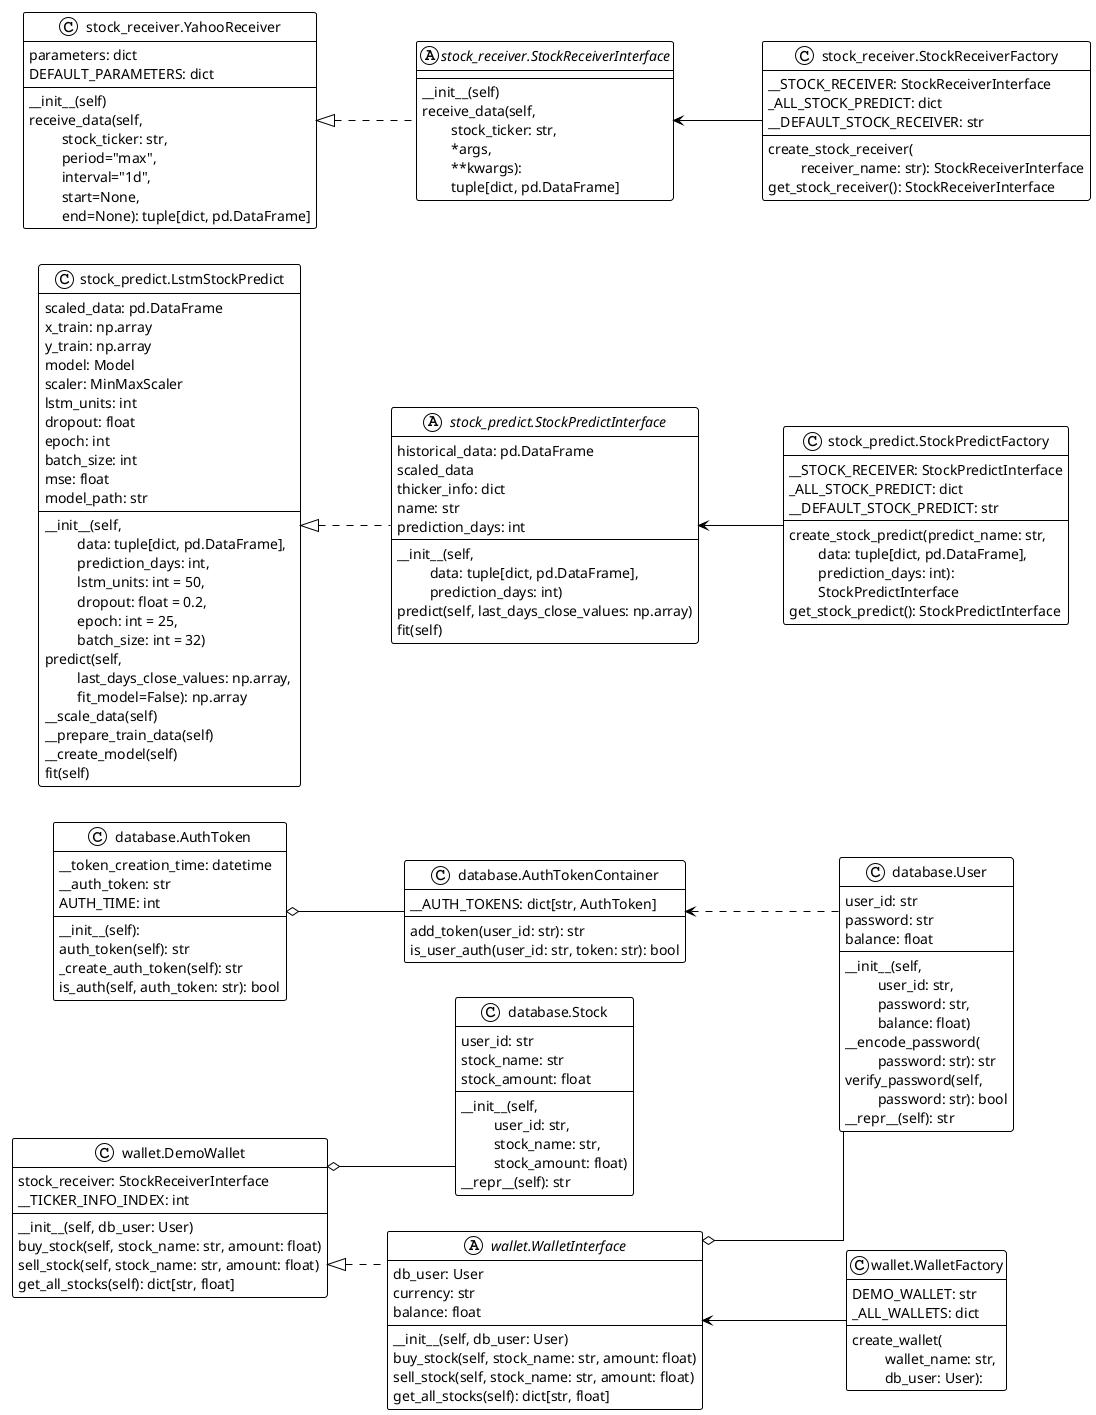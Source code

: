 @startuml

!theme plain
'top to bottom direction
left to right direction
skinparam linetype ortho

class AuthToken as "database.AuthToken" {
   __token_creation_time: datetime
   __auth_token: str
   AUTH_TIME: int
   __init__(self):
   auth_token(self): str
   _create_auth_token(self): str
   is_auth(self, auth_token: str): bool
}
class AuthTokenContainer as "database.AuthTokenContainer" {
   __AUTH_TOKENS: dict[str, AuthToken]
   add_token(user_id: str): str
   is_user_auth(user_id: str, token: str): bool
}
class Stock as "database.Stock" {
   user_id: str
   stock_name: str
   stock_amount: float
   __init__(self, \n\t user_id: str, \n\t stock_name: str, \n\t stock_amount: float)
   __repr__(self): str
}
class User as "database.User" {
   user_id: str
   password: str
   balance: float
   __init__(self, \n\t user_id: str, \n\t password: str, \n\t balance: float)
   __encode_password(\n\t password: str): str
   verify_password(self, \n\t password: str): bool
   __repr__(self): str
}
class LstmStockPredict as "stock_predict.LstmStockPredict" {
   scaled_data: pd.DataFrame
   x_train: np.array
   y_train: np.array
   model: Model
   scaler: MinMaxScaler
   lstm_units: int
   dropout: float
   epoch: int
   batch_size: int
   mse: float
   model_path: str
   __init__(self, \n\t data: tuple[dict, pd.DataFrame], \n\t prediction_days: int, \n\t lstm_units: int = 50, \n\t dropout: float = 0.2, \n\t epoch: int = 25, \n\t batch_size: int = 32)
   predict(self, \n\t last_days_close_values: np.array, \n\t fit_model=False): np.array
   __scale_data(self)
   __prepare_train_data(self)
   __create_model(self)
   fit(self)
}
class StockPredictFactory as "stock_predict.StockPredictFactory" {
   __STOCK_RECEIVER: StockPredictInterface
   _ALL_STOCK_PREDICT: dict
   __DEFAULT_STOCK_PREDICT: str
   create_stock_predict(predict_name: str, \n\tdata: tuple[dict, pd.DataFrame], \n\tprediction_days: int): \n\tStockPredictInterface
   get_stock_predict(): StockPredictInterface
}
abstract class StockPredictInterface as "stock_predict.StockPredictInterface" {
   historical_data: pd.DataFrame
   scaled_data
   thicker_info: dict
   name: str
   prediction_days: int
   __init__(self, \n\t data: tuple[dict, pd.DataFrame], \n\t prediction_days: int)
   predict(self, last_days_close_values: np.array)
   fit(self)
}
class StockReceiverFactory as "stock_receiver.StockReceiverFactory" {
   __STOCK_RECEIVER: StockReceiverInterface
   _ALL_STOCK_PREDICT: dict
   __DEFAULT_STOCK_RECEIVER: str
   create_stock_receiver(\n\t receiver_name: str): StockReceiverInterface
   get_stock_receiver(): StockReceiverInterface
}
abstract class StockReceiverInterface as "stock_receiver.StockReceiverInterface" {
   __init__(self)
   receive_data(self, \n\tstock_ticker: str, \n\t*args, \n\t**kwargs): \n\ttuple[dict, pd.DataFrame]
}
class YahooReceiver as "stock_receiver.YahooReceiver" {
   parameters: dict
   DEFAULT_PARAMETERS: dict
   __init__(self)
   receive_data(self, \n\t stock_ticker: str, \n\t period="max", \n\t interval="1d", \n\t start=None, \n\t end=None): tuple[dict, pd.DataFrame]
}
class DemoWallet as "wallet.DemoWallet" {
   stock_receiver: StockReceiverInterface
   __TICKER_INFO_INDEX: int
   __init__(self, db_user: User)
   buy_stock(self, stock_name: str, amount: float)
   sell_stock(self, stock_name: str, amount: float)
   get_all_stocks(self): dict[str, float]
}
class WalletFactory as "wallet.WalletFactory" {
   DEMO_WALLET: str
   _ALL_WALLETS: dict
   create_wallet(\n\t wallet_name: str, \n\t db_user: User):
}
abstract class WalletInterface as "wallet.WalletInterface" {
   db_user: User
   currency: str
   balance: float
   __init__(self, db_user: User)
   buy_stock(self, stock_name: str, amount: float)
   sell_stock(self, stock_name: str, amount: float)
   get_all_stocks(self): dict[str, float]
}

LstmStockPredict <|.. StockPredictInterface
StockPredictInterface <-- StockPredictFactory
YahooReceiver <|.. StockReceiverInterface
StockReceiverInterface <-- StockReceiverFactory
DemoWallet <|.. WalletInterface
WalletInterface <-- WalletFactory
AuthToken o-- AuthTokenContainer
AuthTokenContainer <.. User
WalletInterface o-- User
DemoWallet o-- Stock

@enduml
